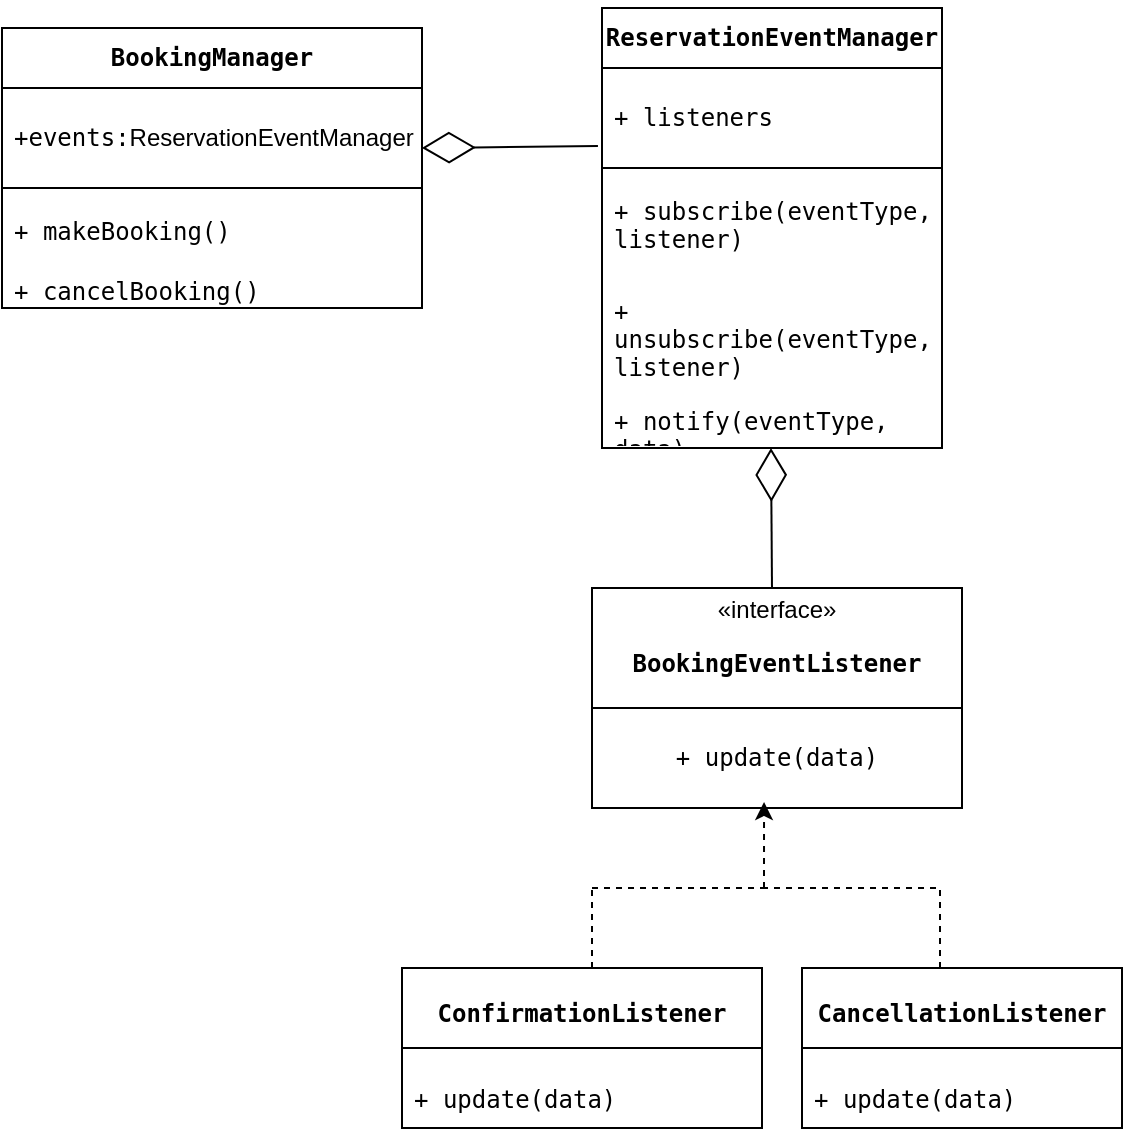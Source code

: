 <mxfile version="27.0.2">
  <diagram name="Page-1" id="P7VfJVmC3y54qOyJs6RZ">
    <mxGraphModel dx="872" dy="1600" grid="1" gridSize="10" guides="1" tooltips="1" connect="1" arrows="1" fold="1" page="1" pageScale="1" pageWidth="827" pageHeight="1169" math="0" shadow="0">
      <root>
        <mxCell id="0" />
        <mxCell id="1" parent="0" />
        <mxCell id="nDV8odrjRNZq1vdHrrSm-1" value="&lt;p data-pm-slice=&quot;1 1 [&amp;quot;list&amp;quot;,{&amp;quot;spread&amp;quot;:true,&amp;quot;start&amp;quot;:1407,&amp;quot;end&amp;quot;:3968},&amp;quot;regular_list_item&amp;quot;,{&amp;quot;start&amp;quot;:2970,&amp;quot;end&amp;quot;:3473},&amp;quot;list&amp;quot;,{&amp;quot;spread&amp;quot;:false,&amp;quot;start&amp;quot;:3004,&amp;quot;end&amp;quot;:3473},&amp;quot;regular_list_item&amp;quot;,{&amp;quot;start&amp;quot;:3004,&amp;quot;end&amp;quot;:3121}]&quot;&gt;&lt;code&gt;&lt;b&gt;BookingManager&lt;/b&gt;&lt;/code&gt;&lt;/p&gt;" style="swimlane;fontStyle=0;childLayout=stackLayout;horizontal=1;startSize=30;horizontalStack=0;resizeParent=1;resizeParentMax=0;resizeLast=0;collapsible=1;marginBottom=0;whiteSpace=wrap;html=1;" vertex="1" parent="1">
          <mxGeometry x="80" y="10" width="210" height="140" as="geometry" />
        </mxCell>
        <mxCell id="nDV8odrjRNZq1vdHrrSm-2" value="&lt;p data-pm-slice=&quot;1 1 [&amp;quot;list&amp;quot;,{&amp;quot;spread&amp;quot;:true,&amp;quot;start&amp;quot;:1400,&amp;quot;end&amp;quot;:3936},&amp;quot;regular_list_item&amp;quot;,{&amp;quot;start&amp;quot;:1400,&amp;quot;end&amp;quot;:1918},&amp;quot;list&amp;quot;,{&amp;quot;spread&amp;quot;:false,&amp;quot;start&amp;quot;:1439,&amp;quot;end&amp;quot;:1918},&amp;quot;regular_list_item&amp;quot;,{&amp;quot;start&amp;quot;:1439,&amp;quot;end&amp;quot;:1569},&amp;quot;list&amp;quot;,{&amp;quot;spread&amp;quot;:false,&amp;quot;start&amp;quot;:1477,&amp;quot;end&amp;quot;:1569},&amp;quot;regular_list_item&amp;quot;,{&amp;quot;start&amp;quot;:1477,&amp;quot;end&amp;quot;:1569}]&quot;&gt;&lt;code&gt;+events:&lt;/code&gt;&lt;span style=&quot;background-color: transparent; color: light-dark(rgb(0, 0, 0), rgb(255, 255, 255));&quot;&gt;ReservationEventManager&lt;/span&gt;&lt;/p&gt;" style="text;strokeColor=default;fillColor=none;align=left;verticalAlign=middle;spacingLeft=4;spacingRight=4;overflow=hidden;points=[[0,0.5],[1,0.5]];portConstraint=eastwest;rotatable=0;whiteSpace=wrap;html=1;strokeWidth=1;" vertex="1" parent="nDV8odrjRNZq1vdHrrSm-1">
          <mxGeometry y="30" width="210" height="50" as="geometry" />
        </mxCell>
        <mxCell id="nDV8odrjRNZq1vdHrrSm-3" value="&lt;p data-pm-slice=&quot;1 1 [&amp;quot;list&amp;quot;,{&amp;quot;spread&amp;quot;:true,&amp;quot;start&amp;quot;:1407,&amp;quot;end&amp;quot;:3968},&amp;quot;regular_list_item&amp;quot;,{&amp;quot;start&amp;quot;:2970,&amp;quot;end&amp;quot;:3473},&amp;quot;list&amp;quot;,{&amp;quot;spread&amp;quot;:false,&amp;quot;start&amp;quot;:3004,&amp;quot;end&amp;quot;:3473},&amp;quot;regular_list_item&amp;quot;,{&amp;quot;start&amp;quot;:3004,&amp;quot;end&amp;quot;:3121},&amp;quot;list&amp;quot;,{&amp;quot;spread&amp;quot;:false,&amp;quot;start&amp;quot;:3036,&amp;quot;end&amp;quot;:3121},&amp;quot;regular_list_item&amp;quot;,{&amp;quot;start&amp;quot;:3036,&amp;quot;end&amp;quot;:3121}]&quot;&gt;&lt;code&gt;+ makeBooking()&lt;/code&gt;&lt;/p&gt;" style="text;strokeColor=none;fillColor=none;align=left;verticalAlign=middle;spacingLeft=4;spacingRight=4;overflow=hidden;points=[[0,0.5],[1,0.5]];portConstraint=eastwest;rotatable=0;whiteSpace=wrap;html=1;" vertex="1" parent="nDV8odrjRNZq1vdHrrSm-1">
          <mxGeometry y="80" width="210" height="30" as="geometry" />
        </mxCell>
        <mxCell id="nDV8odrjRNZq1vdHrrSm-4" value="&lt;p data-pm-slice=&quot;1 1 [&amp;quot;list&amp;quot;,{&amp;quot;spread&amp;quot;:true,&amp;quot;start&amp;quot;:1407,&amp;quot;end&amp;quot;:3968},&amp;quot;regular_list_item&amp;quot;,{&amp;quot;start&amp;quot;:2970,&amp;quot;end&amp;quot;:3473},&amp;quot;list&amp;quot;,{&amp;quot;spread&amp;quot;:false,&amp;quot;start&amp;quot;:3004,&amp;quot;end&amp;quot;:3473},&amp;quot;regular_list_item&amp;quot;,{&amp;quot;start&amp;quot;:3004,&amp;quot;end&amp;quot;:3121},&amp;quot;list&amp;quot;,{&amp;quot;spread&amp;quot;:false,&amp;quot;start&amp;quot;:3036,&amp;quot;end&amp;quot;:3121},&amp;quot;regular_list_item&amp;quot;,{&amp;quot;start&amp;quot;:3036,&amp;quot;end&amp;quot;:3121}]&quot;&gt;&lt;code&gt;+ cancelBooking()&lt;/code&gt;&lt;/p&gt;" style="text;strokeColor=none;fillColor=none;align=left;verticalAlign=middle;spacingLeft=4;spacingRight=4;overflow=hidden;points=[[0,0.5],[1,0.5]];portConstraint=eastwest;rotatable=0;whiteSpace=wrap;html=1;" vertex="1" parent="nDV8odrjRNZq1vdHrrSm-1">
          <mxGeometry y="110" width="210" height="30" as="geometry" />
        </mxCell>
        <mxCell id="nDV8odrjRNZq1vdHrrSm-5" value="" style="endArrow=diamondThin;endFill=0;endSize=24;html=1;rounded=0;exitX=-0.012;exitY=0.78;exitDx=0;exitDy=0;exitPerimeter=0;" edge="1" parent="1" source="nDV8odrjRNZq1vdHrrSm-7">
          <mxGeometry width="160" relative="1" as="geometry">
            <mxPoint x="390" y="70" as="sourcePoint" />
            <mxPoint x="290" y="70" as="targetPoint" />
          </mxGeometry>
        </mxCell>
        <mxCell id="nDV8odrjRNZq1vdHrrSm-6" value="&lt;p data-pm-slice=&quot;1 1 [&amp;quot;list&amp;quot;,{&amp;quot;spread&amp;quot;:true,&amp;quot;start&amp;quot;:1407,&amp;quot;end&amp;quot;:3968},&amp;quot;regular_list_item&amp;quot;,{&amp;quot;start&amp;quot;:2970,&amp;quot;end&amp;quot;:3473},&amp;quot;list&amp;quot;,{&amp;quot;spread&amp;quot;:false,&amp;quot;start&amp;quot;:3004,&amp;quot;end&amp;quot;:3473},&amp;quot;regular_list_item&amp;quot;,{&amp;quot;start&amp;quot;:3124,&amp;quot;end&amp;quot;:3296}]&quot;&gt;&lt;code&gt;&lt;b&gt;ReservationEventManager&lt;/b&gt;&lt;/code&gt;&lt;/p&gt;" style="swimlane;fontStyle=0;childLayout=stackLayout;horizontal=1;startSize=30;horizontalStack=0;resizeParent=1;resizeParentMax=0;resizeLast=0;collapsible=1;marginBottom=0;whiteSpace=wrap;html=1;" vertex="1" parent="1">
          <mxGeometry x="380" width="170" height="220" as="geometry" />
        </mxCell>
        <mxCell id="nDV8odrjRNZq1vdHrrSm-7" value="&lt;p data-pm-slice=&quot;1 1 [&amp;quot;list&amp;quot;,{&amp;quot;spread&amp;quot;:true,&amp;quot;start&amp;quot;:1400,&amp;quot;end&amp;quot;:3936},&amp;quot;regular_list_item&amp;quot;,{&amp;quot;start&amp;quot;:1400,&amp;quot;end&amp;quot;:1918},&amp;quot;list&amp;quot;,{&amp;quot;spread&amp;quot;:false,&amp;quot;start&amp;quot;:1439,&amp;quot;end&amp;quot;:1918},&amp;quot;regular_list_item&amp;quot;,{&amp;quot;start&amp;quot;:1572,&amp;quot;end&amp;quot;:1740},&amp;quot;list&amp;quot;,{&amp;quot;spread&amp;quot;:false,&amp;quot;start&amp;quot;:1614,&amp;quot;end&amp;quot;:1740},&amp;quot;regular_list_item&amp;quot;,{&amp;quot;start&amp;quot;:1614,&amp;quot;end&amp;quot;:1740}]&quot;&gt;&lt;code&gt;+ listeners&lt;/code&gt;&lt;/p&gt;" style="text;strokeColor=default;fillColor=none;align=left;verticalAlign=middle;spacingLeft=4;spacingRight=4;overflow=hidden;points=[[0,0.5],[1,0.5]];portConstraint=eastwest;rotatable=0;whiteSpace=wrap;html=1;strokeWidth=1;" vertex="1" parent="nDV8odrjRNZq1vdHrrSm-6">
          <mxGeometry y="30" width="170" height="50" as="geometry" />
        </mxCell>
        <mxCell id="nDV8odrjRNZq1vdHrrSm-8" value="&lt;p data-pm-slice=&quot;1 1 [&amp;quot;list&amp;quot;,{&amp;quot;spread&amp;quot;:true,&amp;quot;start&amp;quot;:1400,&amp;quot;end&amp;quot;:3936},&amp;quot;regular_list_item&amp;quot;,{&amp;quot;start&amp;quot;:1920,&amp;quot;end&amp;quot;:2423},&amp;quot;list&amp;quot;,{&amp;quot;spread&amp;quot;:false,&amp;quot;start&amp;quot;:1959,&amp;quot;end&amp;quot;:2423},&amp;quot;regular_list_item&amp;quot;,{&amp;quot;start&amp;quot;:2077,&amp;quot;end&amp;quot;:2244},&amp;quot;list&amp;quot;,{&amp;quot;spread&amp;quot;:false,&amp;quot;start&amp;quot;:2118,&amp;quot;end&amp;quot;:2244},&amp;quot;regular_list_item&amp;quot;,{&amp;quot;start&amp;quot;:2118,&amp;quot;end&amp;quot;:2244}]&quot;&gt;&lt;code&gt;+ subscribe(eventType, listener)&lt;/code&gt;&lt;/p&gt;" style="text;strokeColor=none;fillColor=none;align=left;verticalAlign=middle;spacingLeft=4;spacingRight=4;overflow=hidden;points=[[0,0.5],[1,0.5]];portConstraint=eastwest;rotatable=0;whiteSpace=wrap;html=1;" vertex="1" parent="nDV8odrjRNZq1vdHrrSm-6">
          <mxGeometry y="80" width="170" height="50" as="geometry" />
        </mxCell>
        <mxCell id="nDV8odrjRNZq1vdHrrSm-9" value="&lt;p data-pm-slice=&quot;1 1 [&amp;quot;list&amp;quot;,{&amp;quot;spread&amp;quot;:true,&amp;quot;start&amp;quot;:1400,&amp;quot;end&amp;quot;:3936},&amp;quot;regular_list_item&amp;quot;,{&amp;quot;start&amp;quot;:1400,&amp;quot;end&amp;quot;:1918},&amp;quot;list&amp;quot;,{&amp;quot;spread&amp;quot;:false,&amp;quot;start&amp;quot;:1439,&amp;quot;end&amp;quot;:1918},&amp;quot;regular_list_item&amp;quot;,{&amp;quot;start&amp;quot;:1572,&amp;quot;end&amp;quot;:1740},&amp;quot;list&amp;quot;,{&amp;quot;spread&amp;quot;:false,&amp;quot;start&amp;quot;:1614,&amp;quot;end&amp;quot;:1740},&amp;quot;regular_list_item&amp;quot;,{&amp;quot;start&amp;quot;:1614,&amp;quot;end&amp;quot;:1740}]&quot;&gt;&lt;code&gt;+ unsubscribe(eventType, listener)&lt;/code&gt;&lt;/p&gt;&lt;p data-pm-slice=&quot;1 1 [&amp;quot;list&amp;quot;,{&amp;quot;spread&amp;quot;:true,&amp;quot;start&amp;quot;:1400,&amp;quot;end&amp;quot;:3936},&amp;quot;regular_list_item&amp;quot;,{&amp;quot;start&amp;quot;:1400,&amp;quot;end&amp;quot;:1918},&amp;quot;list&amp;quot;,{&amp;quot;spread&amp;quot;:false,&amp;quot;start&amp;quot;:1439,&amp;quot;end&amp;quot;:1918},&amp;quot;regular_list_item&amp;quot;,{&amp;quot;start&amp;quot;:1572,&amp;quot;end&amp;quot;:1740},&amp;quot;list&amp;quot;,{&amp;quot;spread&amp;quot;:false,&amp;quot;start&amp;quot;:1614,&amp;quot;end&amp;quot;:1740},&amp;quot;regular_list_item&amp;quot;,{&amp;quot;start&amp;quot;:1614,&amp;quot;end&amp;quot;:1740}]&quot;&gt;&lt;code&gt;+ notify(eventType, data)&lt;/code&gt;&lt;/p&gt;" style="text;strokeColor=none;fillColor=none;align=left;verticalAlign=middle;spacingLeft=4;spacingRight=4;overflow=hidden;points=[[0,0.5],[1,0.5]];portConstraint=eastwest;rotatable=0;whiteSpace=wrap;html=1;" vertex="1" parent="nDV8odrjRNZq1vdHrrSm-6">
          <mxGeometry y="130" width="170" height="90" as="geometry" />
        </mxCell>
        <mxCell id="nDV8odrjRNZq1vdHrrSm-10" value="" style="endArrow=diamondThin;endFill=0;endSize=24;html=1;rounded=0;" edge="1" parent="1">
          <mxGeometry width="160" relative="1" as="geometry">
            <mxPoint x="465" y="290" as="sourcePoint" />
            <mxPoint x="464.5" y="220" as="targetPoint" />
          </mxGeometry>
        </mxCell>
        <mxCell id="nDV8odrjRNZq1vdHrrSm-11" value="«interface»&lt;br&gt;&lt;p data-pm-slice=&quot;1 1 [&amp;quot;list&amp;quot;,{&amp;quot;spread&amp;quot;:true,&amp;quot;start&amp;quot;:1407,&amp;quot;end&amp;quot;:3968},&amp;quot;regular_list_item&amp;quot;,{&amp;quot;start&amp;quot;:2970,&amp;quot;end&amp;quot;:3473},&amp;quot;list&amp;quot;,{&amp;quot;spread&amp;quot;:false,&amp;quot;start&amp;quot;:3004,&amp;quot;end&amp;quot;:3473},&amp;quot;regular_list_item&amp;quot;,{&amp;quot;start&amp;quot;:3299,&amp;quot;end&amp;quot;:3380}]&quot;&gt;&lt;code&gt;&lt;b&gt;BookingEventListener&lt;/b&gt;&lt;/code&gt;&lt;/p&gt;" style="html=1;whiteSpace=wrap;" vertex="1" parent="1">
          <mxGeometry x="375" y="290" width="185" height="60" as="geometry" />
        </mxCell>
        <mxCell id="nDV8odrjRNZq1vdHrrSm-12" value="&lt;p data-pm-slice=&quot;1 1 [&amp;quot;list&amp;quot;,{&amp;quot;spread&amp;quot;:true,&amp;quot;start&amp;quot;:1400,&amp;quot;end&amp;quot;:3936},&amp;quot;regular_list_item&amp;quot;,{&amp;quot;start&amp;quot;:1400,&amp;quot;end&amp;quot;:1918},&amp;quot;list&amp;quot;,{&amp;quot;spread&amp;quot;:false,&amp;quot;start&amp;quot;:1439,&amp;quot;end&amp;quot;:1918},&amp;quot;regular_list_item&amp;quot;,{&amp;quot;start&amp;quot;:1743,&amp;quot;end&amp;quot;:1830},&amp;quot;list&amp;quot;,{&amp;quot;spread&amp;quot;:false,&amp;quot;start&amp;quot;:1804,&amp;quot;end&amp;quot;:1830},&amp;quot;regular_list_item&amp;quot;,{&amp;quot;start&amp;quot;:1804,&amp;quot;end&amp;quot;:1830}]&quot;&gt;&lt;code&gt;+ update(data)&lt;/code&gt;&lt;/p&gt;" style="html=1;whiteSpace=wrap;" vertex="1" parent="1">
          <mxGeometry x="375" y="350" width="185" height="50" as="geometry" />
        </mxCell>
        <mxCell id="nDV8odrjRNZq1vdHrrSm-13" value="" style="endArrow=classic;html=1;rounded=0;dashed=1;entryX=0.465;entryY=0.94;entryDx=0;entryDy=0;entryPerimeter=0;" edge="1" parent="1" target="nDV8odrjRNZq1vdHrrSm-12">
          <mxGeometry width="50" height="50" relative="1" as="geometry">
            <mxPoint x="461" y="440" as="sourcePoint" />
            <mxPoint x="470" y="410" as="targetPoint" />
          </mxGeometry>
        </mxCell>
        <mxCell id="nDV8odrjRNZq1vdHrrSm-14" value="" style="endArrow=none;html=1;rounded=0;dashed=1;" edge="1" parent="1">
          <mxGeometry width="50" height="50" relative="1" as="geometry">
            <mxPoint x="375" y="440" as="sourcePoint" />
            <mxPoint x="465" y="440" as="targetPoint" />
          </mxGeometry>
        </mxCell>
        <mxCell id="nDV8odrjRNZq1vdHrrSm-15" value="" style="endArrow=none;html=1;rounded=0;dashed=1;" edge="1" parent="1">
          <mxGeometry width="50" height="50" relative="1" as="geometry">
            <mxPoint x="375" y="480" as="sourcePoint" />
            <mxPoint x="375" y="440" as="targetPoint" />
          </mxGeometry>
        </mxCell>
        <mxCell id="nDV8odrjRNZq1vdHrrSm-16" value="" style="endArrow=none;html=1;rounded=0;dashed=1;" edge="1" parent="1">
          <mxGeometry width="50" height="50" relative="1" as="geometry">
            <mxPoint x="460" y="440" as="sourcePoint" />
            <mxPoint x="550" y="440" as="targetPoint" />
          </mxGeometry>
        </mxCell>
        <mxCell id="nDV8odrjRNZq1vdHrrSm-17" value="" style="endArrow=none;html=1;rounded=0;dashed=1;" edge="1" parent="1">
          <mxGeometry width="50" height="50" relative="1" as="geometry">
            <mxPoint x="549" y="480" as="sourcePoint" />
            <mxPoint x="549" y="440" as="targetPoint" />
          </mxGeometry>
        </mxCell>
        <mxCell id="nDV8odrjRNZq1vdHrrSm-18" value="&lt;p data-pm-slice=&quot;1 1 [&amp;quot;list&amp;quot;,{&amp;quot;spread&amp;quot;:true,&amp;quot;start&amp;quot;:1407,&amp;quot;end&amp;quot;:3968},&amp;quot;regular_list_item&amp;quot;,{&amp;quot;start&amp;quot;:2970,&amp;quot;end&amp;quot;:3473},&amp;quot;list&amp;quot;,{&amp;quot;spread&amp;quot;:false,&amp;quot;start&amp;quot;:3004,&amp;quot;end&amp;quot;:3473},&amp;quot;regular_list_item&amp;quot;,{&amp;quot;start&amp;quot;:3383,&amp;quot;end&amp;quot;:3473}]&quot;&gt;&lt;code&gt;&lt;b&gt;&lt;font style=&quot;font-size: 12px;&quot;&gt;ConfirmationListener&lt;/font&gt;&lt;/b&gt;&lt;/code&gt;&lt;/p&gt;" style="swimlane;fontStyle=0;align=center;verticalAlign=top;childLayout=stackLayout;horizontal=1;startSize=40;horizontalStack=0;resizeParent=1;resizeParentMax=0;resizeLast=0;collapsible=1;marginBottom=0;whiteSpace=wrap;html=1;fontSize=9;" vertex="1" parent="1">
          <mxGeometry x="280" y="480" width="180" height="80" as="geometry" />
        </mxCell>
        <mxCell id="nDV8odrjRNZq1vdHrrSm-19" value="&lt;p data-pm-slice=&quot;1 1 [&amp;quot;list&amp;quot;,{&amp;quot;spread&amp;quot;:true,&amp;quot;start&amp;quot;:1400,&amp;quot;end&amp;quot;:3936},&amp;quot;regular_list_item&amp;quot;,{&amp;quot;start&amp;quot;:1400,&amp;quot;end&amp;quot;:1918},&amp;quot;list&amp;quot;,{&amp;quot;spread&amp;quot;:false,&amp;quot;start&amp;quot;:1439,&amp;quot;end&amp;quot;:1918},&amp;quot;regular_list_item&amp;quot;,{&amp;quot;start&amp;quot;:1833,&amp;quot;end&amp;quot;:1918},&amp;quot;list&amp;quot;,{&amp;quot;spread&amp;quot;:false,&amp;quot;start&amp;quot;:1892,&amp;quot;end&amp;quot;:1918},&amp;quot;regular_list_item&amp;quot;,{&amp;quot;start&amp;quot;:1892,&amp;quot;end&amp;quot;:1918}]&quot;&gt;&lt;code&gt;+ update(data)&lt;/code&gt;&lt;/p&gt;" style="text;strokeColor=none;fillColor=none;align=left;verticalAlign=top;spacingLeft=4;spacingRight=4;overflow=hidden;rotatable=0;points=[[0,0.5],[1,0.5]];portConstraint=eastwest;whiteSpace=wrap;html=1;fontStyle=0" vertex="1" parent="nDV8odrjRNZq1vdHrrSm-18">
          <mxGeometry y="40" width="180" height="40" as="geometry" />
        </mxCell>
        <mxCell id="nDV8odrjRNZq1vdHrrSm-20" value="&lt;p data-pm-slice=&quot;1 1 [&amp;quot;list&amp;quot;,{&amp;quot;spread&amp;quot;:true,&amp;quot;start&amp;quot;:1407,&amp;quot;end&amp;quot;:3968},&amp;quot;regular_list_item&amp;quot;,{&amp;quot;start&amp;quot;:2970,&amp;quot;end&amp;quot;:3473},&amp;quot;list&amp;quot;,{&amp;quot;spread&amp;quot;:false,&amp;quot;start&amp;quot;:3004,&amp;quot;end&amp;quot;:3473},&amp;quot;regular_list_item&amp;quot;,{&amp;quot;start&amp;quot;:3383,&amp;quot;end&amp;quot;:3473}]&quot;&gt;&lt;code&gt;&lt;font style=&quot;font-size: 12px;&quot;&gt;CancellationListener&lt;/font&gt;&lt;/code&gt;&lt;/p&gt;" style="swimlane;fontStyle=1;align=center;verticalAlign=top;childLayout=stackLayout;horizontal=1;startSize=40;horizontalStack=0;resizeParent=1;resizeParentMax=0;resizeLast=0;collapsible=1;marginBottom=0;whiteSpace=wrap;html=1;fontSize=9;" vertex="1" parent="1">
          <mxGeometry x="480" y="480" width="160" height="80" as="geometry" />
        </mxCell>
        <mxCell id="nDV8odrjRNZq1vdHrrSm-21" value="&lt;p data-pm-slice=&quot;1 1 [&amp;quot;list&amp;quot;,{&amp;quot;spread&amp;quot;:true,&amp;quot;start&amp;quot;:1400,&amp;quot;end&amp;quot;:3936},&amp;quot;regular_list_item&amp;quot;,{&amp;quot;start&amp;quot;:1400,&amp;quot;end&amp;quot;:1918},&amp;quot;list&amp;quot;,{&amp;quot;spread&amp;quot;:false,&amp;quot;start&amp;quot;:1439,&amp;quot;end&amp;quot;:1918},&amp;quot;regular_list_item&amp;quot;,{&amp;quot;start&amp;quot;:1833,&amp;quot;end&amp;quot;:1918},&amp;quot;list&amp;quot;,{&amp;quot;spread&amp;quot;:false,&amp;quot;start&amp;quot;:1892,&amp;quot;end&amp;quot;:1918},&amp;quot;regular_list_item&amp;quot;,{&amp;quot;start&amp;quot;:1892,&amp;quot;end&amp;quot;:1918}]&quot;&gt;&lt;code&gt;+ update(data)&lt;/code&gt;&lt;/p&gt;" style="text;strokeColor=none;fillColor=none;align=left;verticalAlign=top;spacingLeft=4;spacingRight=4;overflow=hidden;rotatable=0;points=[[0,0.5],[1,0.5]];portConstraint=eastwest;whiteSpace=wrap;html=1;" vertex="1" parent="nDV8odrjRNZq1vdHrrSm-20">
          <mxGeometry y="40" width="160" height="40" as="geometry" />
        </mxCell>
      </root>
    </mxGraphModel>
  </diagram>
</mxfile>
